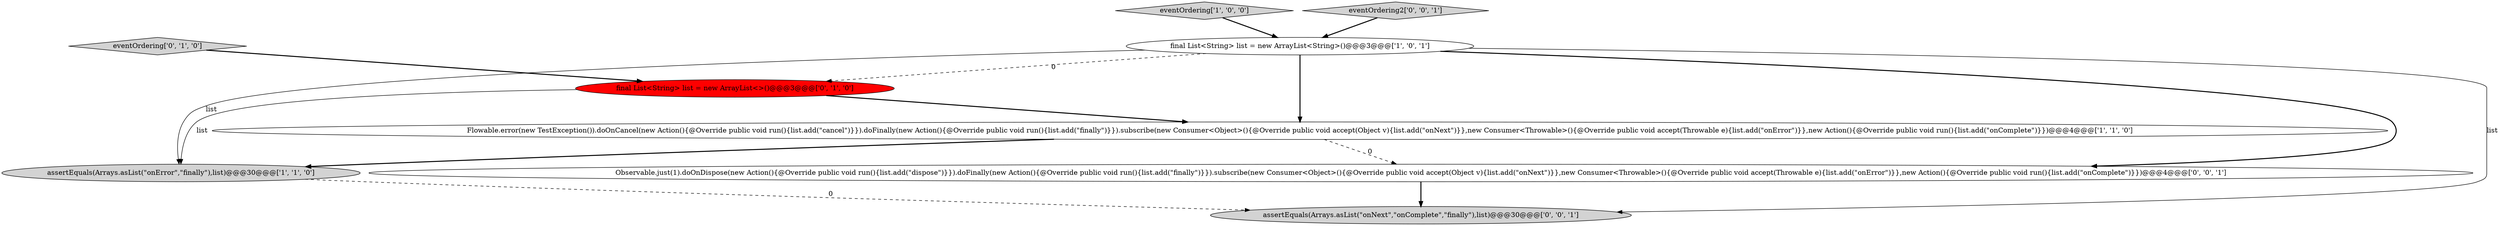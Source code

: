 digraph {
4 [style = filled, label = "eventOrdering['0', '1', '0']", fillcolor = lightgray, shape = diamond image = "AAA0AAABBB2BBB"];
1 [style = filled, label = "assertEquals(Arrays.asList(\"onError\",\"finally\"),list)@@@30@@@['1', '1', '0']", fillcolor = lightgray, shape = ellipse image = "AAA0AAABBB1BBB"];
0 [style = filled, label = "final List<String> list = new ArrayList<String>()@@@3@@@['1', '0', '1']", fillcolor = white, shape = ellipse image = "AAA0AAABBB1BBB"];
2 [style = filled, label = "eventOrdering['1', '0', '0']", fillcolor = lightgray, shape = diamond image = "AAA0AAABBB1BBB"];
7 [style = filled, label = "Observable.just(1).doOnDispose(new Action(){@Override public void run(){list.add(\"dispose\")}}).doFinally(new Action(){@Override public void run(){list.add(\"finally\")}}).subscribe(new Consumer<Object>(){@Override public void accept(Object v){list.add(\"onNext\")}},new Consumer<Throwable>(){@Override public void accept(Throwable e){list.add(\"onError\")}},new Action(){@Override public void run(){list.add(\"onComplete\")}})@@@4@@@['0', '0', '1']", fillcolor = white, shape = ellipse image = "AAA0AAABBB3BBB"];
3 [style = filled, label = "Flowable.error(new TestException()).doOnCancel(new Action(){@Override public void run(){list.add(\"cancel\")}}).doFinally(new Action(){@Override public void run(){list.add(\"finally\")}}).subscribe(new Consumer<Object>(){@Override public void accept(Object v){list.add(\"onNext\")}},new Consumer<Throwable>(){@Override public void accept(Throwable e){list.add(\"onError\")}},new Action(){@Override public void run(){list.add(\"onComplete\")}})@@@4@@@['1', '1', '0']", fillcolor = white, shape = ellipse image = "AAA0AAABBB1BBB"];
6 [style = filled, label = "eventOrdering2['0', '0', '1']", fillcolor = lightgray, shape = diamond image = "AAA0AAABBB3BBB"];
8 [style = filled, label = "assertEquals(Arrays.asList(\"onNext\",\"onComplete\",\"finally\"),list)@@@30@@@['0', '0', '1']", fillcolor = lightgray, shape = ellipse image = "AAA0AAABBB3BBB"];
5 [style = filled, label = "final List<String> list = new ArrayList<>()@@@3@@@['0', '1', '0']", fillcolor = red, shape = ellipse image = "AAA1AAABBB2BBB"];
0->3 [style = bold, label=""];
5->3 [style = bold, label=""];
1->8 [style = dashed, label="0"];
5->1 [style = solid, label="list"];
2->0 [style = bold, label=""];
6->0 [style = bold, label=""];
3->1 [style = bold, label=""];
0->5 [style = dashed, label="0"];
7->8 [style = bold, label=""];
3->7 [style = dashed, label="0"];
4->5 [style = bold, label=""];
0->1 [style = solid, label="list"];
0->8 [style = solid, label="list"];
0->7 [style = bold, label=""];
}
